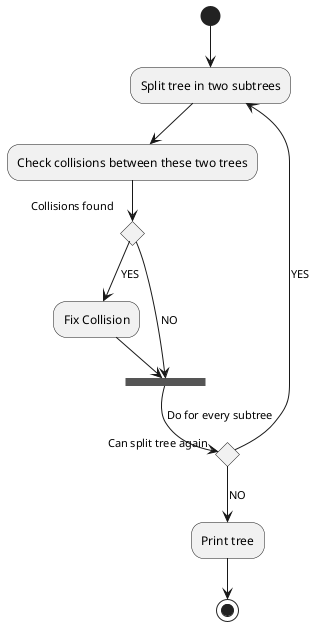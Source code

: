 @startuml


  (*) --> "Split tree in two subtrees"
  --> "Check collisions between these two trees"
  if "Collisions found"
    --> [YES] "Fix Collision"
    --> ===SPLIT===
  else
    --> [NO]===SPLIT===
    --> [Do for every subtree] if "Can split tree again"
    --> [YES] "Split tree in two subtrees"
  else
    -->  [NO] Print tree
    --> (*)

@enduml